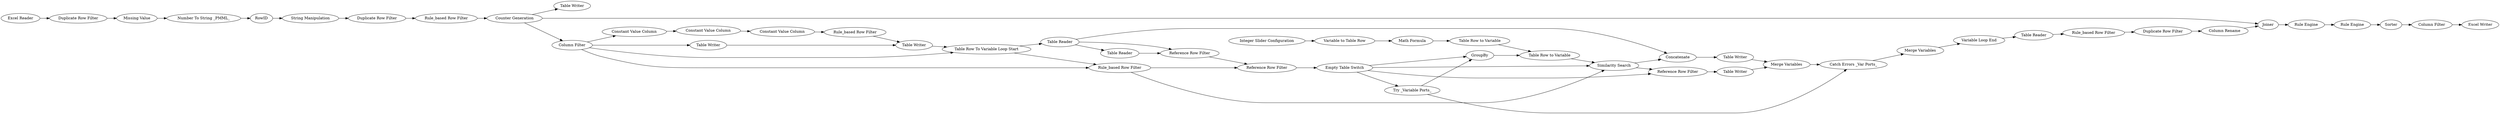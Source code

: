 digraph {
	72 -> 127
	110 -> 102
	104 -> 99
	93 -> 94
	121 -> 123
	113 -> 116
	63 -> 60
	120 -> 118
	68 -> 93
	75 -> 104
	106 -> 91
	119 -> 126
	73 -> 71
	115 -> 117
	57 -> 61
	3 -> 104
	68 -> 70
	123 -> 124
	99 -> 103
	116 -> 115
	96 -> 73
	111 -> 114
	103 -> 108
	102 -> 111
	70 -> 3
	90 -> 97
	91 -> 92
	61 -> 64
	95 -> 96
	64 -> 63
	72 -> 115
	105 -> 3
	66 -> 67
	124 -> 125
	106 -> 108
	108 -> 110
	68 -> 71
	68 -> 87
	105 -> 91
	75 -> 90
	87 -> 73
	60 -> 12
	71 -> 70
	118 -> 119
	70 -> 97
	92 -> 3
	89 -> 90
	75 -> 89
	72 -> 68
	117 -> 120
	105 -> 106
	12 -> 66
	105 -> 101
	100 -> 103
	114 -> 113
	94 -> 95
	3 -> 101
	97 -> 105
	67 -> 72
	101 -> 100
	125 -> 92
	71 -> 75
	91 [label=GroupBy]
	57 [label="Excel Reader"]
	103 [label="Merge Variables"]
	126 [label="Excel Writer"]
	89 [label="Table Reader"]
	97 [label="Reference Row Filter"]
	108 [label="Catch Errors _Var Ports_"]
	105 [label="Empty Table Switch"]
	121 [label="Integer Slider Configuration"]
	3 [label="Similarity Search"]
	64 [label="Missing Value"]
	92 [label="Table Row to Variable"]
	119 [label="Column Filter"]
	114 [label="Rule_based Row Filter"]
	110 [label="Merge Variables"]
	75 [label="Table Reader"]
	12 [label="String Manipulation"]
	123 [label="Variable to Table Row"]
	125 [label="Table Row to Variable"]
	90 [label="Reference Row Filter"]
	115 [label=Joiner]
	68 [label="Column Filter"]
	87 [label="Table Writer"]
	67 [label="Rule_based Row Filter"]
	127 [label="Table Writer"]
	72 [label="Counter Generation"]
	101 [label="Reference Row Filter"]
	61 [label="Duplicate Row Filter"]
	63 [label="Number To String _PMML_"]
	124 [label="Math Formula"]
	93 [label="Constant Value Column"]
	100 [label="Table Writer"]
	106 [label="Try _Variable Ports_"]
	117 [label="Rule Engine"]
	60 [label=RowID]
	94 [label="Constant Value Column"]
	99 [label="Table Writer"]
	113 [label="Duplicate Row Filter"]
	96 [label="Rule_based Row Filter"]
	120 [label="Rule Engine"]
	104 [label=Concatenate]
	66 [label="Duplicate Row Filter"]
	102 [label="Variable Loop End"]
	70 [label="Rule_based Row Filter"]
	71 [label="Table Row To Variable Loop Start"]
	118 [label=Sorter]
	116 [label="Column Rename"]
	95 [label="Constant Value Column"]
	111 [label="Table Reader"]
	73 [label="Table Writer"]
	rankdir=LR
}
